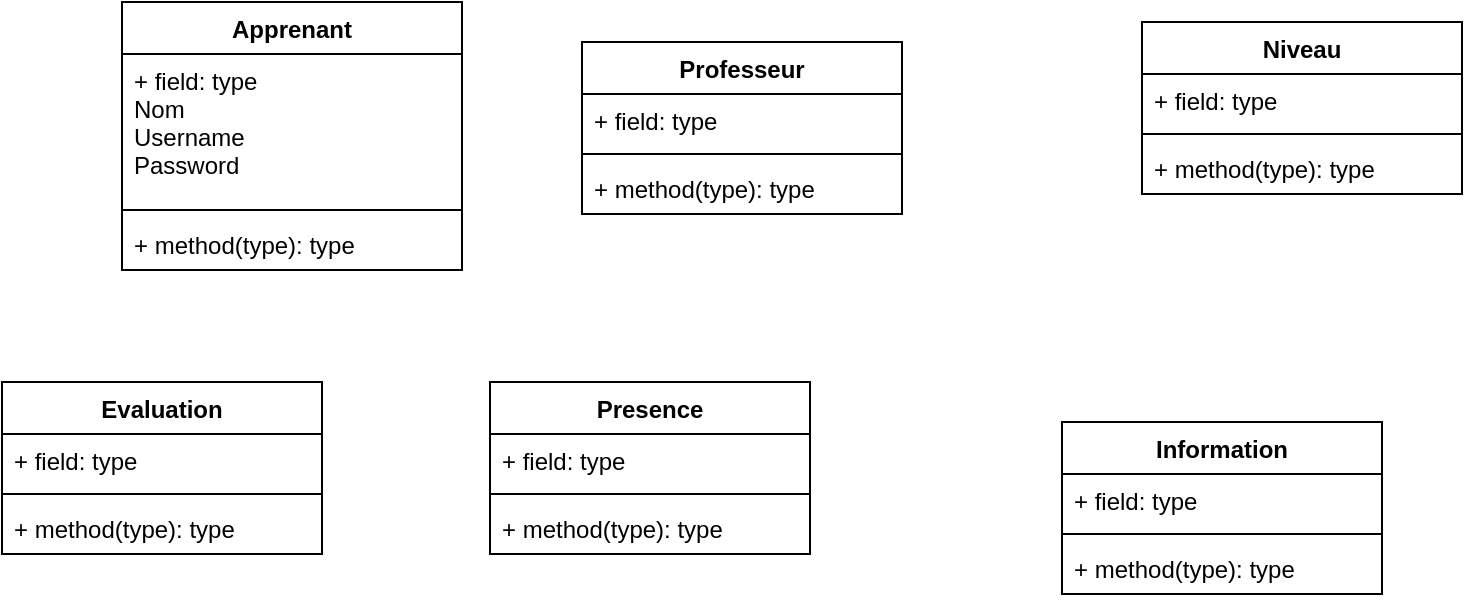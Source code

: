 <mxfile version="20.5.1" type="github">
  <diagram id="C5RBs43oDa-KdzZeNtuy" name="Page-1">
    <mxGraphModel dx="868" dy="482" grid="1" gridSize="10" guides="1" tooltips="1" connect="1" arrows="1" fold="1" page="1" pageScale="1" pageWidth="827" pageHeight="1169" math="0" shadow="0">
      <root>
        <mxCell id="WIyWlLk6GJQsqaUBKTNV-0" />
        <mxCell id="WIyWlLk6GJQsqaUBKTNV-1" parent="WIyWlLk6GJQsqaUBKTNV-0" />
        <mxCell id="76GFjRbFe7bVXMX4q32V-0" value="Professeur" style="swimlane;fontStyle=1;align=center;verticalAlign=top;childLayout=stackLayout;horizontal=1;startSize=26;horizontalStack=0;resizeParent=1;resizeParentMax=0;resizeLast=0;collapsible=1;marginBottom=0;" vertex="1" parent="WIyWlLk6GJQsqaUBKTNV-1">
          <mxGeometry x="300" y="230" width="160" height="86" as="geometry" />
        </mxCell>
        <mxCell id="76GFjRbFe7bVXMX4q32V-1" value="+ field: type" style="text;strokeColor=none;fillColor=none;align=left;verticalAlign=top;spacingLeft=4;spacingRight=4;overflow=hidden;rotatable=0;points=[[0,0.5],[1,0.5]];portConstraint=eastwest;" vertex="1" parent="76GFjRbFe7bVXMX4q32V-0">
          <mxGeometry y="26" width="160" height="26" as="geometry" />
        </mxCell>
        <mxCell id="76GFjRbFe7bVXMX4q32V-2" value="" style="line;strokeWidth=1;fillColor=none;align=left;verticalAlign=middle;spacingTop=-1;spacingLeft=3;spacingRight=3;rotatable=0;labelPosition=right;points=[];portConstraint=eastwest;strokeColor=inherit;" vertex="1" parent="76GFjRbFe7bVXMX4q32V-0">
          <mxGeometry y="52" width="160" height="8" as="geometry" />
        </mxCell>
        <mxCell id="76GFjRbFe7bVXMX4q32V-3" value="+ method(type): type" style="text;strokeColor=none;fillColor=none;align=left;verticalAlign=top;spacingLeft=4;spacingRight=4;overflow=hidden;rotatable=0;points=[[0,0.5],[1,0.5]];portConstraint=eastwest;" vertex="1" parent="76GFjRbFe7bVXMX4q32V-0">
          <mxGeometry y="60" width="160" height="26" as="geometry" />
        </mxCell>
        <mxCell id="76GFjRbFe7bVXMX4q32V-4" value="Apprenant" style="swimlane;fontStyle=1;align=center;verticalAlign=top;childLayout=stackLayout;horizontal=1;startSize=26;horizontalStack=0;resizeParent=1;resizeParentMax=0;resizeLast=0;collapsible=1;marginBottom=0;" vertex="1" parent="WIyWlLk6GJQsqaUBKTNV-1">
          <mxGeometry x="70" y="210" width="170" height="134" as="geometry" />
        </mxCell>
        <mxCell id="76GFjRbFe7bVXMX4q32V-5" value="+ field: type&#xa;Nom&#xa;Username&#xa;Password&#xa;" style="text;strokeColor=none;fillColor=none;align=left;verticalAlign=top;spacingLeft=4;spacingRight=4;overflow=hidden;rotatable=0;points=[[0,0.5],[1,0.5]];portConstraint=eastwest;" vertex="1" parent="76GFjRbFe7bVXMX4q32V-4">
          <mxGeometry y="26" width="170" height="74" as="geometry" />
        </mxCell>
        <mxCell id="76GFjRbFe7bVXMX4q32V-6" value="" style="line;strokeWidth=1;fillColor=none;align=left;verticalAlign=middle;spacingTop=-1;spacingLeft=3;spacingRight=3;rotatable=0;labelPosition=right;points=[];portConstraint=eastwest;strokeColor=inherit;" vertex="1" parent="76GFjRbFe7bVXMX4q32V-4">
          <mxGeometry y="100" width="170" height="8" as="geometry" />
        </mxCell>
        <mxCell id="76GFjRbFe7bVXMX4q32V-7" value="+ method(type): type" style="text;strokeColor=none;fillColor=none;align=left;verticalAlign=top;spacingLeft=4;spacingRight=4;overflow=hidden;rotatable=0;points=[[0,0.5],[1,0.5]];portConstraint=eastwest;" vertex="1" parent="76GFjRbFe7bVXMX4q32V-4">
          <mxGeometry y="108" width="170" height="26" as="geometry" />
        </mxCell>
        <mxCell id="76GFjRbFe7bVXMX4q32V-8" value="Niveau" style="swimlane;fontStyle=1;align=center;verticalAlign=top;childLayout=stackLayout;horizontal=1;startSize=26;horizontalStack=0;resizeParent=1;resizeParentMax=0;resizeLast=0;collapsible=1;marginBottom=0;" vertex="1" parent="WIyWlLk6GJQsqaUBKTNV-1">
          <mxGeometry x="580" y="220" width="160" height="86" as="geometry" />
        </mxCell>
        <mxCell id="76GFjRbFe7bVXMX4q32V-9" value="+ field: type" style="text;strokeColor=none;fillColor=none;align=left;verticalAlign=top;spacingLeft=4;spacingRight=4;overflow=hidden;rotatable=0;points=[[0,0.5],[1,0.5]];portConstraint=eastwest;" vertex="1" parent="76GFjRbFe7bVXMX4q32V-8">
          <mxGeometry y="26" width="160" height="26" as="geometry" />
        </mxCell>
        <mxCell id="76GFjRbFe7bVXMX4q32V-10" value="" style="line;strokeWidth=1;fillColor=none;align=left;verticalAlign=middle;spacingTop=-1;spacingLeft=3;spacingRight=3;rotatable=0;labelPosition=right;points=[];portConstraint=eastwest;strokeColor=inherit;" vertex="1" parent="76GFjRbFe7bVXMX4q32V-8">
          <mxGeometry y="52" width="160" height="8" as="geometry" />
        </mxCell>
        <mxCell id="76GFjRbFe7bVXMX4q32V-11" value="+ method(type): type" style="text;strokeColor=none;fillColor=none;align=left;verticalAlign=top;spacingLeft=4;spacingRight=4;overflow=hidden;rotatable=0;points=[[0,0.5],[1,0.5]];portConstraint=eastwest;" vertex="1" parent="76GFjRbFe7bVXMX4q32V-8">
          <mxGeometry y="60" width="160" height="26" as="geometry" />
        </mxCell>
        <mxCell id="76GFjRbFe7bVXMX4q32V-12" value="Presence" style="swimlane;fontStyle=1;align=center;verticalAlign=top;childLayout=stackLayout;horizontal=1;startSize=26;horizontalStack=0;resizeParent=1;resizeParentMax=0;resizeLast=0;collapsible=1;marginBottom=0;" vertex="1" parent="WIyWlLk6GJQsqaUBKTNV-1">
          <mxGeometry x="254" y="400" width="160" height="86" as="geometry" />
        </mxCell>
        <mxCell id="76GFjRbFe7bVXMX4q32V-13" value="+ field: type" style="text;strokeColor=none;fillColor=none;align=left;verticalAlign=top;spacingLeft=4;spacingRight=4;overflow=hidden;rotatable=0;points=[[0,0.5],[1,0.5]];portConstraint=eastwest;" vertex="1" parent="76GFjRbFe7bVXMX4q32V-12">
          <mxGeometry y="26" width="160" height="26" as="geometry" />
        </mxCell>
        <mxCell id="76GFjRbFe7bVXMX4q32V-14" value="" style="line;strokeWidth=1;fillColor=none;align=left;verticalAlign=middle;spacingTop=-1;spacingLeft=3;spacingRight=3;rotatable=0;labelPosition=right;points=[];portConstraint=eastwest;strokeColor=inherit;" vertex="1" parent="76GFjRbFe7bVXMX4q32V-12">
          <mxGeometry y="52" width="160" height="8" as="geometry" />
        </mxCell>
        <mxCell id="76GFjRbFe7bVXMX4q32V-15" value="+ method(type): type" style="text;strokeColor=none;fillColor=none;align=left;verticalAlign=top;spacingLeft=4;spacingRight=4;overflow=hidden;rotatable=0;points=[[0,0.5],[1,0.5]];portConstraint=eastwest;" vertex="1" parent="76GFjRbFe7bVXMX4q32V-12">
          <mxGeometry y="60" width="160" height="26" as="geometry" />
        </mxCell>
        <mxCell id="76GFjRbFe7bVXMX4q32V-16" value="Information" style="swimlane;fontStyle=1;align=center;verticalAlign=top;childLayout=stackLayout;horizontal=1;startSize=26;horizontalStack=0;resizeParent=1;resizeParentMax=0;resizeLast=0;collapsible=1;marginBottom=0;" vertex="1" parent="WIyWlLk6GJQsqaUBKTNV-1">
          <mxGeometry x="540" y="420" width="160" height="86" as="geometry" />
        </mxCell>
        <mxCell id="76GFjRbFe7bVXMX4q32V-17" value="+ field: type" style="text;strokeColor=none;fillColor=none;align=left;verticalAlign=top;spacingLeft=4;spacingRight=4;overflow=hidden;rotatable=0;points=[[0,0.5],[1,0.5]];portConstraint=eastwest;" vertex="1" parent="76GFjRbFe7bVXMX4q32V-16">
          <mxGeometry y="26" width="160" height="26" as="geometry" />
        </mxCell>
        <mxCell id="76GFjRbFe7bVXMX4q32V-18" value="" style="line;strokeWidth=1;fillColor=none;align=left;verticalAlign=middle;spacingTop=-1;spacingLeft=3;spacingRight=3;rotatable=0;labelPosition=right;points=[];portConstraint=eastwest;strokeColor=inherit;" vertex="1" parent="76GFjRbFe7bVXMX4q32V-16">
          <mxGeometry y="52" width="160" height="8" as="geometry" />
        </mxCell>
        <mxCell id="76GFjRbFe7bVXMX4q32V-19" value="+ method(type): type" style="text;strokeColor=none;fillColor=none;align=left;verticalAlign=top;spacingLeft=4;spacingRight=4;overflow=hidden;rotatable=0;points=[[0,0.5],[1,0.5]];portConstraint=eastwest;" vertex="1" parent="76GFjRbFe7bVXMX4q32V-16">
          <mxGeometry y="60" width="160" height="26" as="geometry" />
        </mxCell>
        <mxCell id="76GFjRbFe7bVXMX4q32V-21" value="Evaluation" style="swimlane;fontStyle=1;align=center;verticalAlign=top;childLayout=stackLayout;horizontal=1;startSize=26;horizontalStack=0;resizeParent=1;resizeParentMax=0;resizeLast=0;collapsible=1;marginBottom=0;" vertex="1" parent="WIyWlLk6GJQsqaUBKTNV-1">
          <mxGeometry x="10" y="400" width="160" height="86" as="geometry" />
        </mxCell>
        <mxCell id="76GFjRbFe7bVXMX4q32V-22" value="+ field: type" style="text;strokeColor=none;fillColor=none;align=left;verticalAlign=top;spacingLeft=4;spacingRight=4;overflow=hidden;rotatable=0;points=[[0,0.5],[1,0.5]];portConstraint=eastwest;" vertex="1" parent="76GFjRbFe7bVXMX4q32V-21">
          <mxGeometry y="26" width="160" height="26" as="geometry" />
        </mxCell>
        <mxCell id="76GFjRbFe7bVXMX4q32V-23" value="" style="line;strokeWidth=1;fillColor=none;align=left;verticalAlign=middle;spacingTop=-1;spacingLeft=3;spacingRight=3;rotatable=0;labelPosition=right;points=[];portConstraint=eastwest;strokeColor=inherit;" vertex="1" parent="76GFjRbFe7bVXMX4q32V-21">
          <mxGeometry y="52" width="160" height="8" as="geometry" />
        </mxCell>
        <mxCell id="76GFjRbFe7bVXMX4q32V-24" value="+ method(type): type" style="text;strokeColor=none;fillColor=none;align=left;verticalAlign=top;spacingLeft=4;spacingRight=4;overflow=hidden;rotatable=0;points=[[0,0.5],[1,0.5]];portConstraint=eastwest;" vertex="1" parent="76GFjRbFe7bVXMX4q32V-21">
          <mxGeometry y="60" width="160" height="26" as="geometry" />
        </mxCell>
      </root>
    </mxGraphModel>
  </diagram>
</mxfile>
